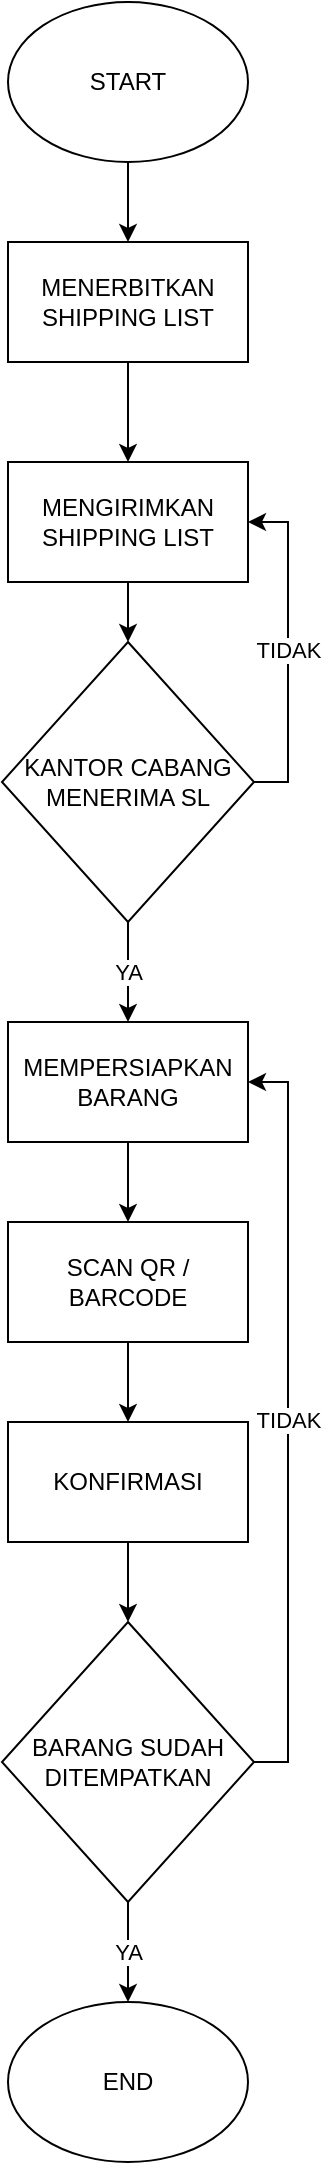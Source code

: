 <mxfile version="21.3.7" type="github">
  <diagram name="Page-1" id="yIKWBV0YVUBcVCNUhoCo">
    <mxGraphModel dx="1760" dy="930" grid="1" gridSize="10" guides="1" tooltips="1" connect="1" arrows="1" fold="1" page="1" pageScale="1" pageWidth="827" pageHeight="1169" math="0" shadow="0">
      <root>
        <mxCell id="0" />
        <mxCell id="1" parent="0" />
        <mxCell id="9yQ-GL8rSYCkJARySpJ--13" style="edgeStyle=orthogonalEdgeStyle;rounded=0;orthogonalLoop=1;jettySize=auto;html=1;entryX=0.5;entryY=0;entryDx=0;entryDy=0;" edge="1" parent="1" source="9yQ-GL8rSYCkJARySpJ--2" target="9yQ-GL8rSYCkJARySpJ--3">
          <mxGeometry relative="1" as="geometry" />
        </mxCell>
        <mxCell id="9yQ-GL8rSYCkJARySpJ--2" value="MENERBITKAN SHIPPING LIST" style="rounded=0;whiteSpace=wrap;html=1;" vertex="1" parent="1">
          <mxGeometry x="354" y="150" width="120" height="60" as="geometry" />
        </mxCell>
        <mxCell id="9yQ-GL8rSYCkJARySpJ--14" style="edgeStyle=orthogonalEdgeStyle;rounded=0;orthogonalLoop=1;jettySize=auto;html=1;" edge="1" parent="1" source="9yQ-GL8rSYCkJARySpJ--3" target="9yQ-GL8rSYCkJARySpJ--4">
          <mxGeometry relative="1" as="geometry" />
        </mxCell>
        <mxCell id="9yQ-GL8rSYCkJARySpJ--3" value="MENGIRIMKAN SHIPPING LIST" style="rounded=0;whiteSpace=wrap;html=1;" vertex="1" parent="1">
          <mxGeometry x="354" y="260" width="120" height="60" as="geometry" />
        </mxCell>
        <mxCell id="9yQ-GL8rSYCkJARySpJ--15" value="YA" style="edgeStyle=orthogonalEdgeStyle;rounded=0;orthogonalLoop=1;jettySize=auto;html=1;entryX=0.5;entryY=0;entryDx=0;entryDy=0;" edge="1" parent="1" source="9yQ-GL8rSYCkJARySpJ--4" target="9yQ-GL8rSYCkJARySpJ--5">
          <mxGeometry relative="1" as="geometry" />
        </mxCell>
        <mxCell id="9yQ-GL8rSYCkJARySpJ--16" value="TIDAK" style="edgeStyle=orthogonalEdgeStyle;rounded=0;orthogonalLoop=1;jettySize=auto;html=1;entryX=1;entryY=0.5;entryDx=0;entryDy=0;" edge="1" parent="1" source="9yQ-GL8rSYCkJARySpJ--4" target="9yQ-GL8rSYCkJARySpJ--3">
          <mxGeometry relative="1" as="geometry">
            <mxPoint x="550" y="240" as="targetPoint" />
            <Array as="points">
              <mxPoint x="494" y="420" />
              <mxPoint x="494" y="290" />
            </Array>
          </mxGeometry>
        </mxCell>
        <mxCell id="9yQ-GL8rSYCkJARySpJ--4" value="&lt;div&gt;KANTOR CABANG &lt;br&gt;&lt;/div&gt;&lt;div&gt;MENERIMA SL&lt;br&gt;&lt;/div&gt;" style="rhombus;whiteSpace=wrap;html=1;" vertex="1" parent="1">
          <mxGeometry x="351" y="350" width="126" height="140" as="geometry" />
        </mxCell>
        <mxCell id="9yQ-GL8rSYCkJARySpJ--17" style="edgeStyle=orthogonalEdgeStyle;rounded=0;orthogonalLoop=1;jettySize=auto;html=1;entryX=0.5;entryY=0;entryDx=0;entryDy=0;" edge="1" parent="1" source="9yQ-GL8rSYCkJARySpJ--5" target="9yQ-GL8rSYCkJARySpJ--6">
          <mxGeometry relative="1" as="geometry" />
        </mxCell>
        <mxCell id="9yQ-GL8rSYCkJARySpJ--5" value="MEMPERSIAPKAN BARANG" style="rounded=0;whiteSpace=wrap;html=1;" vertex="1" parent="1">
          <mxGeometry x="354" y="540" width="120" height="60" as="geometry" />
        </mxCell>
        <mxCell id="9yQ-GL8rSYCkJARySpJ--18" style="edgeStyle=orthogonalEdgeStyle;rounded=0;orthogonalLoop=1;jettySize=auto;html=1;entryX=0.5;entryY=0;entryDx=0;entryDy=0;" edge="1" parent="1" source="9yQ-GL8rSYCkJARySpJ--6" target="9yQ-GL8rSYCkJARySpJ--7">
          <mxGeometry relative="1" as="geometry" />
        </mxCell>
        <mxCell id="9yQ-GL8rSYCkJARySpJ--6" value="SCAN QR / BARCODE" style="rounded=0;whiteSpace=wrap;html=1;" vertex="1" parent="1">
          <mxGeometry x="354" y="640" width="120" height="60" as="geometry" />
        </mxCell>
        <mxCell id="9yQ-GL8rSYCkJARySpJ--19" style="edgeStyle=orthogonalEdgeStyle;rounded=0;orthogonalLoop=1;jettySize=auto;html=1;entryX=0.5;entryY=0;entryDx=0;entryDy=0;" edge="1" parent="1" source="9yQ-GL8rSYCkJARySpJ--7" target="9yQ-GL8rSYCkJARySpJ--9">
          <mxGeometry relative="1" as="geometry" />
        </mxCell>
        <mxCell id="9yQ-GL8rSYCkJARySpJ--7" value="KONFIRMASI" style="rounded=0;whiteSpace=wrap;html=1;" vertex="1" parent="1">
          <mxGeometry x="354" y="740" width="120" height="60" as="geometry" />
        </mxCell>
        <mxCell id="9yQ-GL8rSYCkJARySpJ--20" value="YA" style="edgeStyle=orthogonalEdgeStyle;rounded=0;orthogonalLoop=1;jettySize=auto;html=1;entryX=0.5;entryY=0;entryDx=0;entryDy=0;" edge="1" parent="1" source="9yQ-GL8rSYCkJARySpJ--9" target="9yQ-GL8rSYCkJARySpJ--11">
          <mxGeometry relative="1" as="geometry" />
        </mxCell>
        <mxCell id="9yQ-GL8rSYCkJARySpJ--21" value="TIDAK" style="edgeStyle=orthogonalEdgeStyle;rounded=0;orthogonalLoop=1;jettySize=auto;html=1;entryX=1;entryY=0.5;entryDx=0;entryDy=0;" edge="1" parent="1" source="9yQ-GL8rSYCkJARySpJ--9" target="9yQ-GL8rSYCkJARySpJ--5">
          <mxGeometry relative="1" as="geometry">
            <Array as="points">
              <mxPoint x="494" y="910" />
              <mxPoint x="494" y="570" />
            </Array>
          </mxGeometry>
        </mxCell>
        <mxCell id="9yQ-GL8rSYCkJARySpJ--9" value="&lt;div&gt;BARANG SUDAH&lt;br&gt;&lt;/div&gt;&lt;div&gt;DITEMPATKAN&lt;br&gt;&lt;/div&gt;" style="rhombus;whiteSpace=wrap;html=1;" vertex="1" parent="1">
          <mxGeometry x="351" y="840" width="126" height="140" as="geometry" />
        </mxCell>
        <mxCell id="9yQ-GL8rSYCkJARySpJ--12" style="edgeStyle=orthogonalEdgeStyle;rounded=0;orthogonalLoop=1;jettySize=auto;html=1;entryX=0.5;entryY=0;entryDx=0;entryDy=0;" edge="1" parent="1" source="9yQ-GL8rSYCkJARySpJ--10" target="9yQ-GL8rSYCkJARySpJ--2">
          <mxGeometry relative="1" as="geometry" />
        </mxCell>
        <mxCell id="9yQ-GL8rSYCkJARySpJ--10" value="START" style="ellipse;whiteSpace=wrap;html=1;" vertex="1" parent="1">
          <mxGeometry x="354" y="30" width="120" height="80" as="geometry" />
        </mxCell>
        <mxCell id="9yQ-GL8rSYCkJARySpJ--11" value="END" style="ellipse;whiteSpace=wrap;html=1;" vertex="1" parent="1">
          <mxGeometry x="354" y="1030" width="120" height="80" as="geometry" />
        </mxCell>
      </root>
    </mxGraphModel>
  </diagram>
</mxfile>
